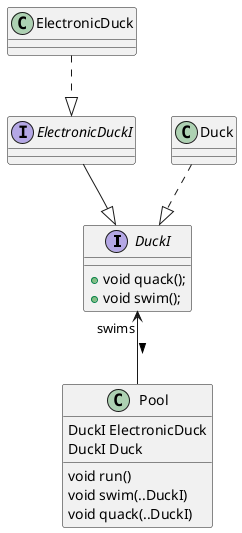 @startuml
interface DuckI
DuckI :   +void quack();
DuckI  :  +void swim();
interface ElectronicDuckI
Duck ..|>  DuckI
ElectronicDuckI --|>DuckI
ElectronicDuck ..|> ElectronicDuckI
DuckI<--Pool : "swims">
Pool : void run()
Pool : void swim(..DuckI)
Pool : void quack(..DuckI)
Pool : DuckI ElectronicDuck
Pool : DuckI Duck
@enduml

